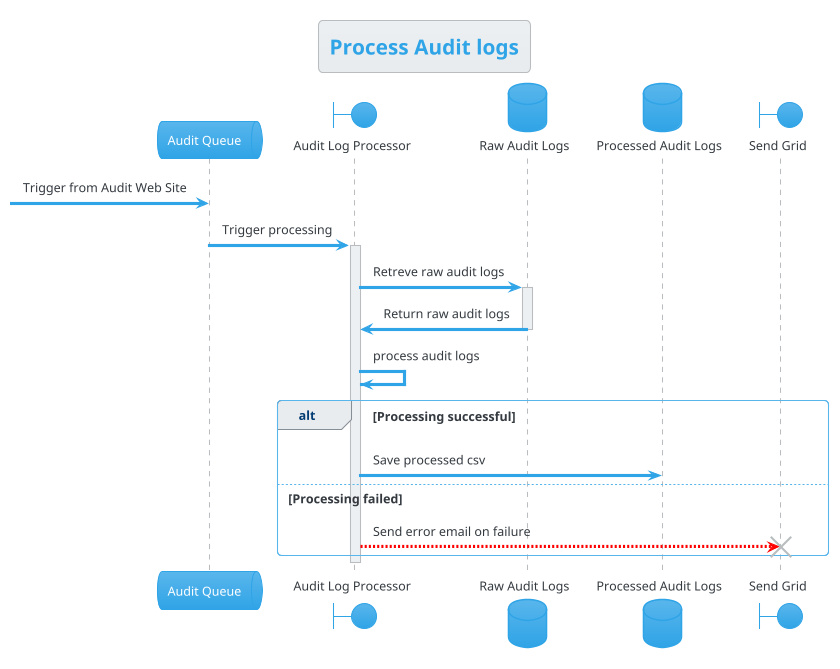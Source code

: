 @startuml Process Audit logs
!theme cerulean

title "Process Audit logs"

queue "Audit Queue" as AuditQueue
boundary "Audit Log Processor" as AuditLogProcessor
database "Raw Audit Logs" as RawAuditLogs
database "Processed Audit Logs" as ProcessedAuditLogs
boundary "Send Grid" as SendGrid

[->AuditQueue : Trigger from Audit Web Site

AuditQueue -> AuditLogProcessor : Trigger processing
activate AuditLogProcessor
AuditLogProcessor -> RawAuditLogs ++ : Retreve raw audit logs
RawAuditLogs -> AuditLogProcessor -- : Return raw audit logs
AuditLogProcessor -> AuditLogProcessor : process audit logs

alt Processing successful
AuditLogProcessor -> ProcessedAuditLogs: Save processed csv
else Processing failed
AuditLogProcessor -[#FF0000]-> SendGrid !! : Send error email on failure
end
deactivate AuditLogProcessor
@enduml